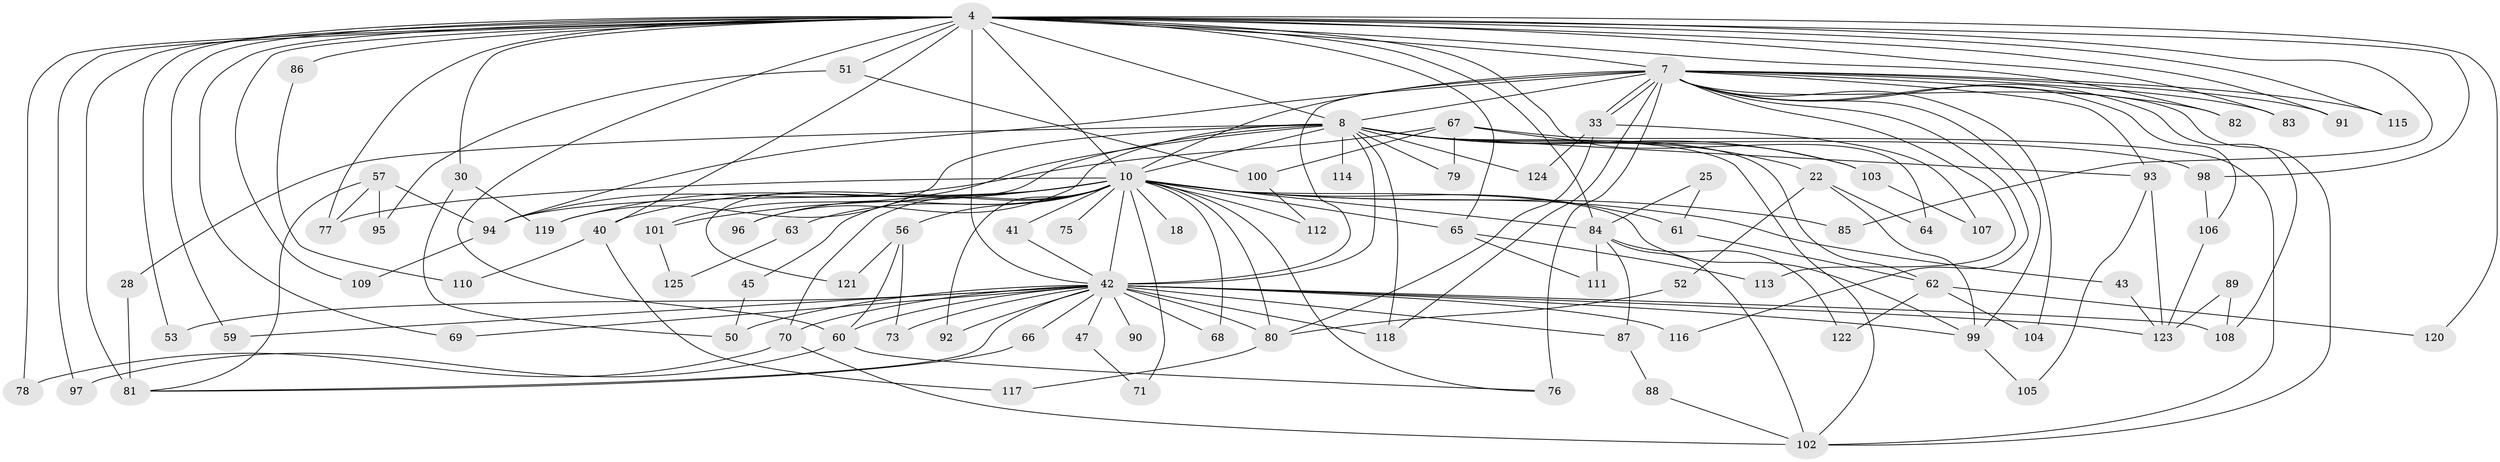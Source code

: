 // original degree distribution, {22: 0.008, 21: 0.008, 24: 0.024, 25: 0.008, 18: 0.008, 35: 0.008, 17: 0.008, 16: 0.008, 6: 0.008, 5: 0.088, 4: 0.12, 2: 0.488, 3: 0.216}
// Generated by graph-tools (version 1.1) at 2025/48/03/04/25 21:48:31]
// undirected, 87 vertices, 173 edges
graph export_dot {
graph [start="1"]
  node [color=gray90,style=filled];
  4 [super="+3"];
  7;
  8 [super="+6"];
  10 [super="+9"];
  18;
  22;
  25;
  28;
  30;
  33;
  40;
  41;
  42 [super="+27+5"];
  43;
  45;
  47;
  50 [super="+32"];
  51;
  52;
  53;
  56;
  57;
  59;
  60 [super="+15"];
  61 [super="+16"];
  62;
  63;
  64;
  65;
  66;
  67;
  68;
  69;
  70 [super="+26+54"];
  71;
  73;
  75;
  76 [super="+55"];
  77 [super="+49"];
  78;
  79;
  80 [super="+13"];
  81 [super="+37"];
  82;
  83 [super="+23"];
  84 [super="+24+36"];
  85;
  86 [super="+74"];
  87;
  88;
  89;
  90 [super="+31"];
  91;
  92;
  93 [super="+48"];
  94 [super="+46+35"];
  95;
  96;
  97 [super="+58"];
  98;
  99 [super="+12"];
  100;
  101;
  102 [super="+11"];
  103;
  104;
  105;
  106;
  107;
  108 [super="+39"];
  109;
  110;
  111;
  112;
  113;
  114;
  115;
  116 [super="+44"];
  117;
  118 [super="+29+72"];
  119 [super="+14"];
  120;
  121;
  122;
  123 [super="+34"];
  124;
  125;
  4 -- 7 [weight=2];
  4 -- 8 [weight=4];
  4 -- 10 [weight=6];
  4 -- 30;
  4 -- 40;
  4 -- 51 [weight=2];
  4 -- 53;
  4 -- 65;
  4 -- 69;
  4 -- 81 [weight=3];
  4 -- 82;
  4 -- 86 [weight=3];
  4 -- 115;
  4 -- 120;
  4 -- 64;
  4 -- 78;
  4 -- 83;
  4 -- 85;
  4 -- 91;
  4 -- 97 [weight=2];
  4 -- 98;
  4 -- 109;
  4 -- 59;
  4 -- 60;
  4 -- 84;
  4 -- 42 [weight=5];
  4 -- 77;
  7 -- 8 [weight=2];
  7 -- 10 [weight=3];
  7 -- 33;
  7 -- 33;
  7 -- 76 [weight=3];
  7 -- 82;
  7 -- 91;
  7 -- 93 [weight=3];
  7 -- 94 [weight=4];
  7 -- 104;
  7 -- 106;
  7 -- 113;
  7 -- 115;
  7 -- 116 [weight=2];
  7 -- 108;
  7 -- 102;
  7 -- 99;
  7 -- 83;
  7 -- 42 [weight=2];
  7 -- 118;
  8 -- 10 [weight=6];
  8 -- 28;
  8 -- 103;
  8 -- 114 [weight=2];
  8 -- 119 [weight=2];
  8 -- 121;
  8 -- 79;
  8 -- 22;
  8 -- 96;
  8 -- 98;
  8 -- 101;
  8 -- 124;
  8 -- 62;
  8 -- 93;
  8 -- 102;
  8 -- 42 [weight=4];
  8 -- 118;
  10 -- 40;
  10 -- 85;
  10 -- 61 [weight=3];
  10 -- 65;
  10 -- 68;
  10 -- 70 [weight=2];
  10 -- 71;
  10 -- 75 [weight=2];
  10 -- 76;
  10 -- 18;
  10 -- 92;
  10 -- 94;
  10 -- 96;
  10 -- 101;
  10 -- 41;
  10 -- 43;
  10 -- 45;
  10 -- 112;
  10 -- 119;
  10 -- 56;
  10 -- 63 [weight=2];
  10 -- 99;
  10 -- 84 [weight=3];
  10 -- 42 [weight=7];
  10 -- 80;
  10 -- 77;
  22 -- 52;
  22 -- 64;
  22 -- 99;
  25 -- 61;
  25 -- 84;
  28 -- 81;
  30 -- 119;
  30 -- 50;
  33 -- 80;
  33 -- 107;
  33 -- 124;
  40 -- 110;
  40 -- 117;
  41 -- 42;
  42 -- 66;
  42 -- 68;
  42 -- 69;
  42 -- 70 [weight=2];
  42 -- 73;
  42 -- 81;
  42 -- 87;
  42 -- 90 [weight=3];
  42 -- 92;
  42 -- 99;
  42 -- 108 [weight=2];
  42 -- 47 [weight=2];
  42 -- 50 [weight=2];
  42 -- 116;
  42 -- 53;
  42 -- 59;
  42 -- 60;
  42 -- 118 [weight=2];
  42 -- 80;
  42 -- 123;
  43 -- 123;
  45 -- 50;
  47 -- 71;
  51 -- 95;
  51 -- 100;
  52 -- 80;
  56 -- 73;
  56 -- 121;
  56 -- 60;
  57 -- 77;
  57 -- 95;
  57 -- 94;
  57 -- 81;
  60 -- 76;
  60 -- 97;
  61 -- 62;
  62 -- 104;
  62 -- 120;
  62 -- 122;
  63 -- 125;
  65 -- 111;
  65 -- 113;
  66 -- 81;
  67 -- 79;
  67 -- 100;
  67 -- 103;
  67 -- 94;
  67 -- 102;
  70 -- 102;
  70 -- 78;
  80 -- 117;
  84 -- 111;
  84 -- 122;
  84 -- 102;
  84 -- 87;
  86 -- 110;
  87 -- 88;
  88 -- 102;
  89 -- 108;
  89 -- 123;
  93 -- 105;
  93 -- 123;
  94 -- 109;
  98 -- 106;
  99 -- 105;
  100 -- 112;
  101 -- 125;
  103 -- 107;
  106 -- 123;
}

